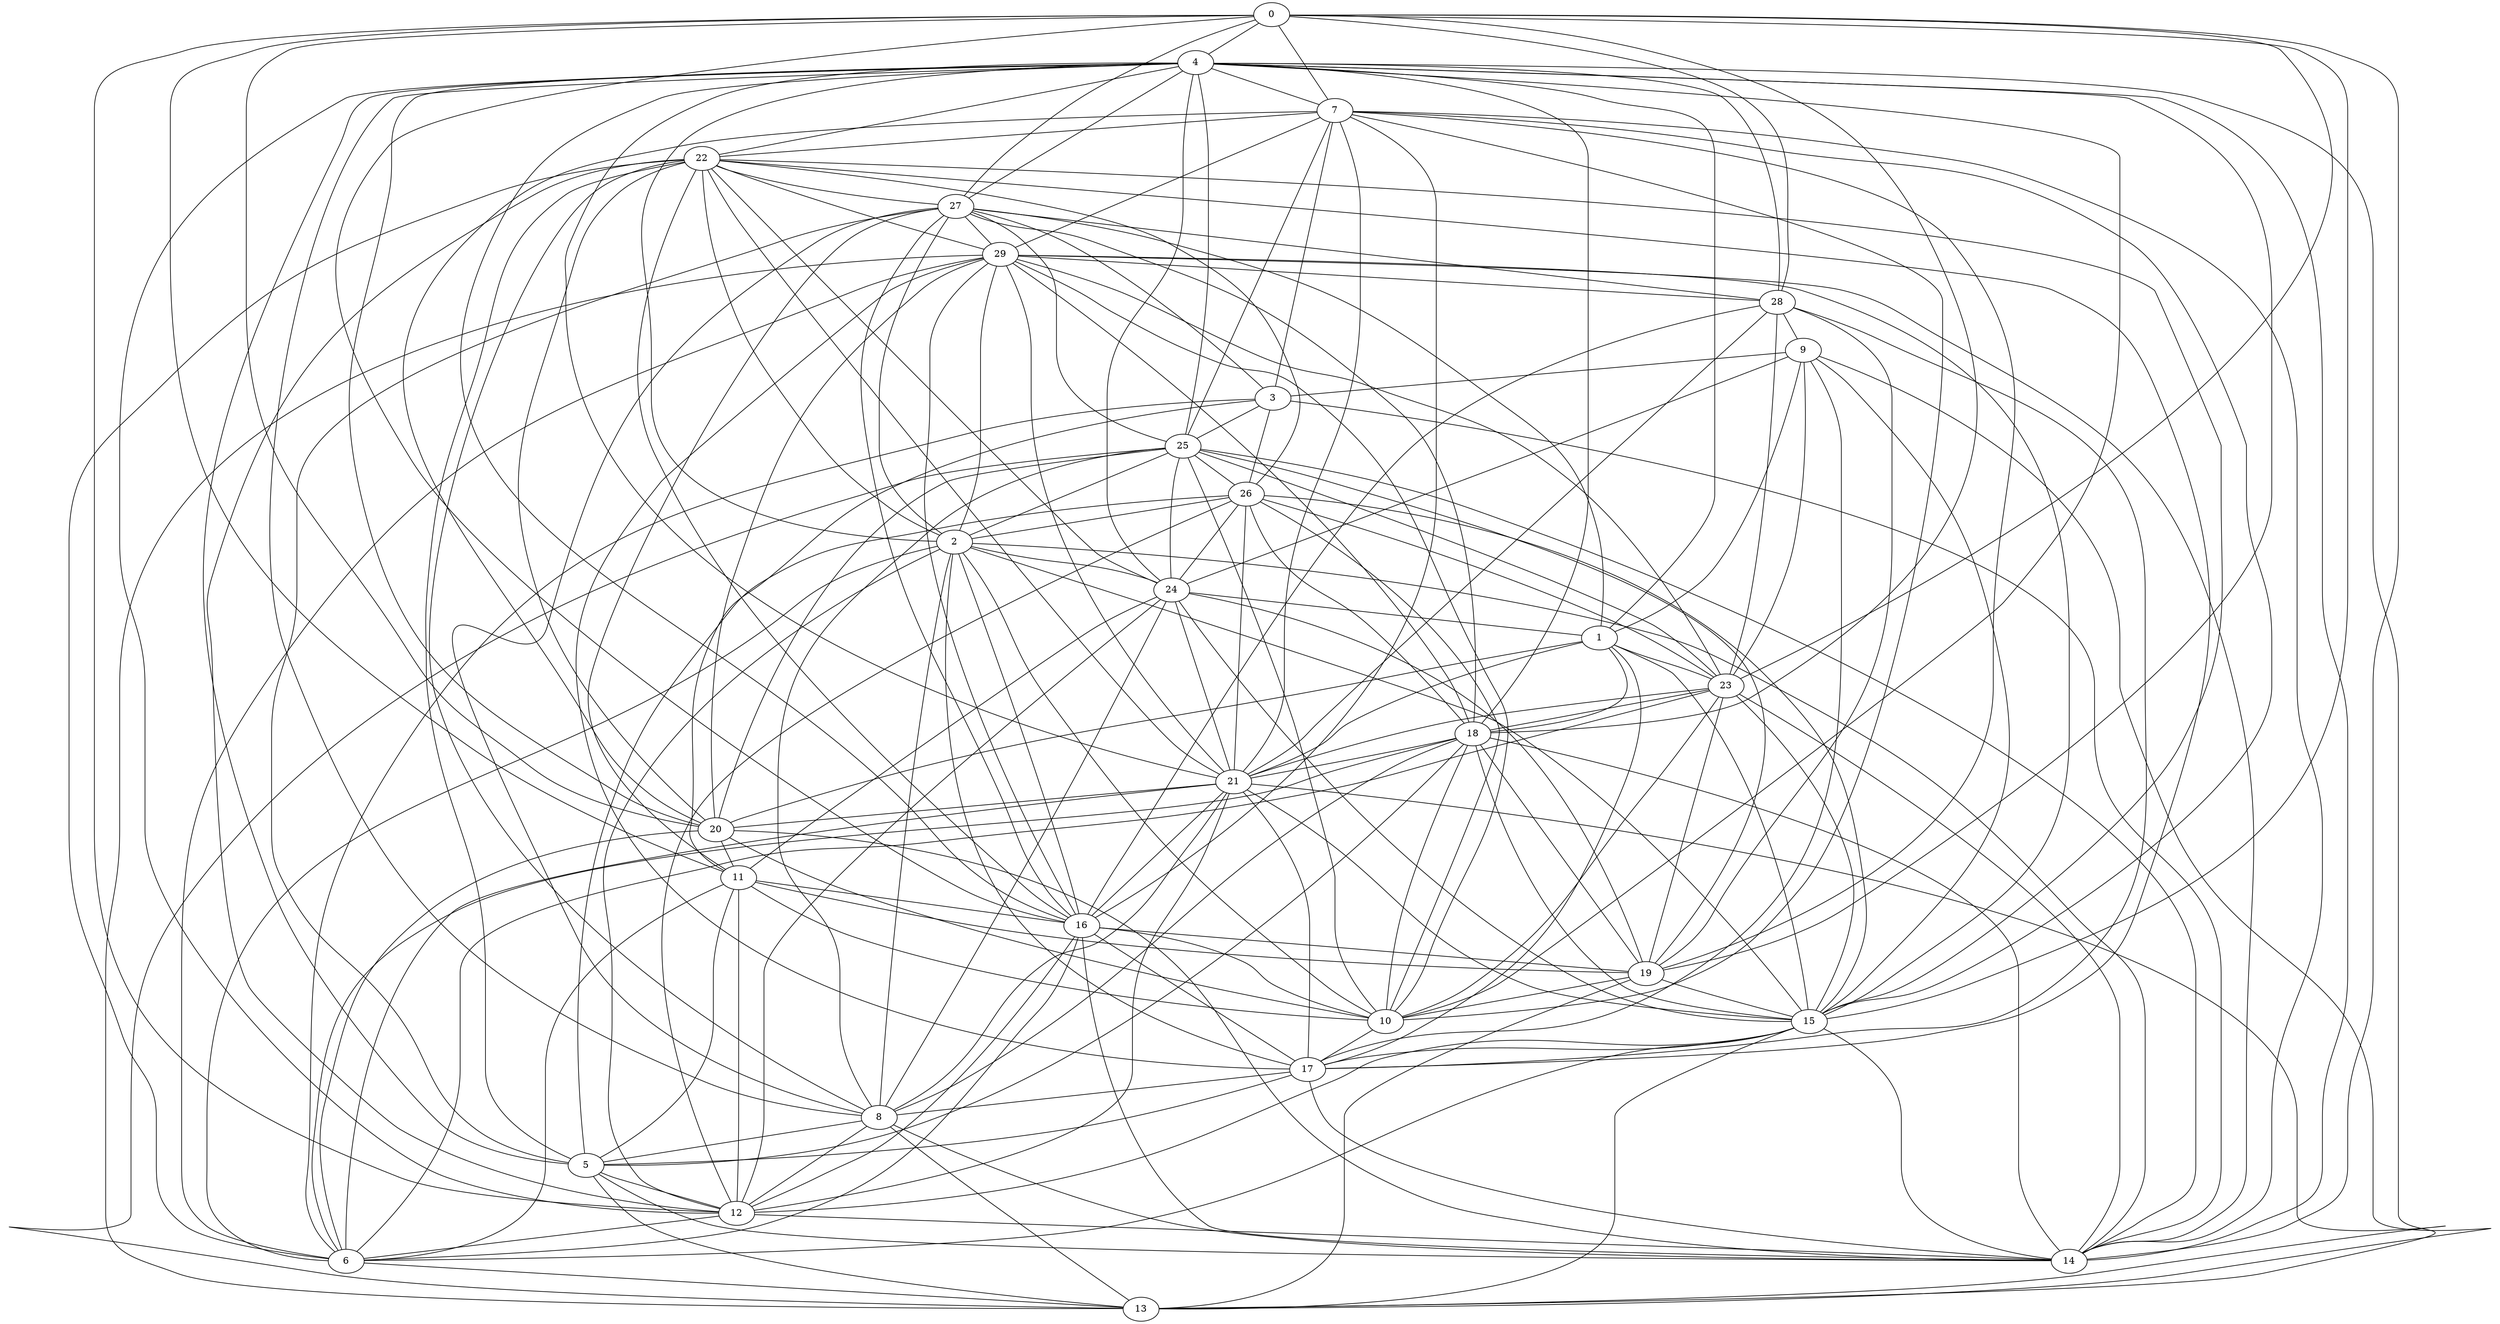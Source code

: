 strict graph G {
0;
1;
2;
3;
4;
5;
6;
7;
8;
9;
10;
11;
12;
13;
14;
15;
16;
17;
18;
19;
20;
21;
22;
23;
24;
25;
26;
27;
28;
29;
12 -- 2;
19 -- 11;
28 -- 19;
29 -- 20;
18 -- 4;
15 -- 12;
7 -- 14;
27 -- 29;
5 -- 26;
23 -- 18;
29 -- 15;
15 -- 23;
9 -- 23;
19 -- 4;
2 -- 4;
22 -- 12;
0 -- 28;
23 -- 0;
16 -- 4;
26 -- 12;
14 -- 20;
4 -- 8;
27 -- 5;
18 -- 26;
24 -- 8;
29 -- 22;
19 -- 18;
24 -- 15;
6 -- 11;
22 -- 4;
2 -- 24;
16 -- 7;
0 -- 4;
19 -- 23;
10 -- 17;
13 -- 21;
21 -- 12;
12 -- 24;
6 -- 13;
24 -- 22;
16 -- 10;
3 -- 14;
26 -- 2;
23 -- 28;
17 -- 28;
7 -- 20;
21 -- 1;
29 -- 21;
21 -- 20;
5 -- 18;
20 -- 10;
16 -- 6;
12 -- 4;
11 -- 12;
27 -- 0;
7 -- 10;
8 -- 14;
22 -- 27;
12 -- 6;
8 -- 22;
17 -- 16;
27 -- 4;
20 -- 4;
27 -- 1;
2 -- 10;
1 -- 4;
5 -- 14;
27 -- 8;
25 -- 10;
10 -- 4;
21 -- 15;
18 -- 21;
15 -- 13;
21 -- 8;
12 -- 16;
6 -- 3;
18 -- 14;
2 -- 29;
11 -- 5;
21 -- 6;
4 -- 21;
10 -- 23;
18 -- 27;
19 -- 15;
26 -- 10;
24 -- 25;
15 -- 26;
19 -- 10;
16 -- 29;
25 -- 8;
24 -- 1;
26 -- 23;
25 -- 7;
13 -- 9;
11 -- 24;
11 -- 3;
28 -- 21;
15 -- 1;
14 -- 4;
19 -- 25;
14 -- 15;
24 -- 9;
0 -- 12;
18 -- 29;
26 -- 24;
19 -- 24;
1 -- 17;
3 -- 27;
4 -- 7;
6 -- 20;
0 -- 16;
26 -- 3;
15 -- 18;
4 -- 28;
23 -- 25;
21 -- 17;
6 -- 23;
20 -- 11;
27 -- 11;
28 -- 27;
22 -- 21;
7 -- 22;
17 -- 8;
14 -- 25;
16 -- 19;
7 -- 0;
17 -- 22;
20 -- 22;
18 -- 6;
23 -- 29;
29 -- 17;
8 -- 12;
16 -- 2;
8 -- 13;
21 -- 26;
22 -- 16;
27 -- 2;
7 -- 21;
28 -- 9;
29 -- 28;
17 -- 9;
8 -- 18;
4 -- 25;
15 -- 17;
5 -- 4;
20 -- 25;
14 -- 2;
14 -- 29;
28 -- 16;
22 -- 26;
10 -- 11;
5 -- 17;
13 -- 19;
5 -- 12;
11 -- 16;
3 -- 7;
12 -- 14;
18 -- 0;
24 -- 21;
2 -- 6;
4 -- 13;
0 -- 14;
6 -- 29;
6 -- 15;
2 -- 25;
16 -- 21;
18 -- 10;
15 -- 0;
0 -- 20;
25 -- 27;
23 -- 14;
15 -- 7;
2 -- 8;
3 -- 25;
2 -- 15;
2 -- 22;
13 -- 25;
8 -- 5;
2 -- 17;
11 -- 0;
15 -- 9;
14 -- 16;
5 -- 13;
6 -- 22;
4 -- 24;
25 -- 26;
9 -- 3;
1 -- 23;
10 -- 29;
20 -- 1;
29 -- 7;
1 -- 9;
29 -- 13;
19 -- 7;
15 -- 22;
21 -- 23;
17 -- 14;
18 -- 1;
27 -- 16;
22 -- 5;
}
